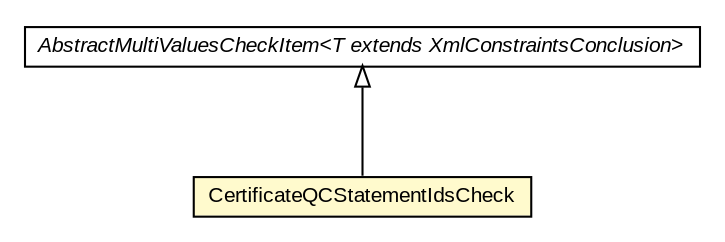 #!/usr/local/bin/dot
#
# Class diagram 
# Generated by UMLGraph version R5_6-24-gf6e263 (http://www.umlgraph.org/)
#

digraph G {
	edge [fontname="arial",fontsize=10,labelfontname="arial",labelfontsize=10];
	node [fontname="arial",fontsize=10,shape=plaintext];
	nodesep=0.25;
	ranksep=0.5;
	// eu.europa.esig.dss.validation.process.bbb.AbstractMultiValuesCheckItem<T extends eu.europa.esig.dss.jaxb.detailedreport.XmlConstraintsConclusion>
	c231538 [label=<<table title="eu.europa.esig.dss.validation.process.bbb.AbstractMultiValuesCheckItem" border="0" cellborder="1" cellspacing="0" cellpadding="2" port="p" href="../../../AbstractMultiValuesCheckItem.html">
		<tr><td><table border="0" cellspacing="0" cellpadding="1">
<tr><td align="center" balign="center"><font face="arial italic"> AbstractMultiValuesCheckItem&lt;T extends XmlConstraintsConclusion&gt; </font></td></tr>
		</table></td></tr>
		</table>>, URL="../../../AbstractMultiValuesCheckItem.html", fontname="arial", fontcolor="black", fontsize=10.0];
	// eu.europa.esig.dss.validation.process.bbb.xcv.sub.checks.CertificateQCStatementIdsCheck
	c231607 [label=<<table title="eu.europa.esig.dss.validation.process.bbb.xcv.sub.checks.CertificateQCStatementIdsCheck" border="0" cellborder="1" cellspacing="0" cellpadding="2" port="p" bgcolor="lemonChiffon" href="./CertificateQCStatementIdsCheck.html">
		<tr><td><table border="0" cellspacing="0" cellpadding="1">
<tr><td align="center" balign="center"> CertificateQCStatementIdsCheck </td></tr>
		</table></td></tr>
		</table>>, URL="./CertificateQCStatementIdsCheck.html", fontname="arial", fontcolor="black", fontsize=10.0];
	//eu.europa.esig.dss.validation.process.bbb.xcv.sub.checks.CertificateQCStatementIdsCheck extends eu.europa.esig.dss.validation.process.bbb.AbstractMultiValuesCheckItem<eu.europa.esig.dss.jaxb.detailedreport.XmlSubXCV>
	c231538:p -> c231607:p [dir=back,arrowtail=empty];
}

